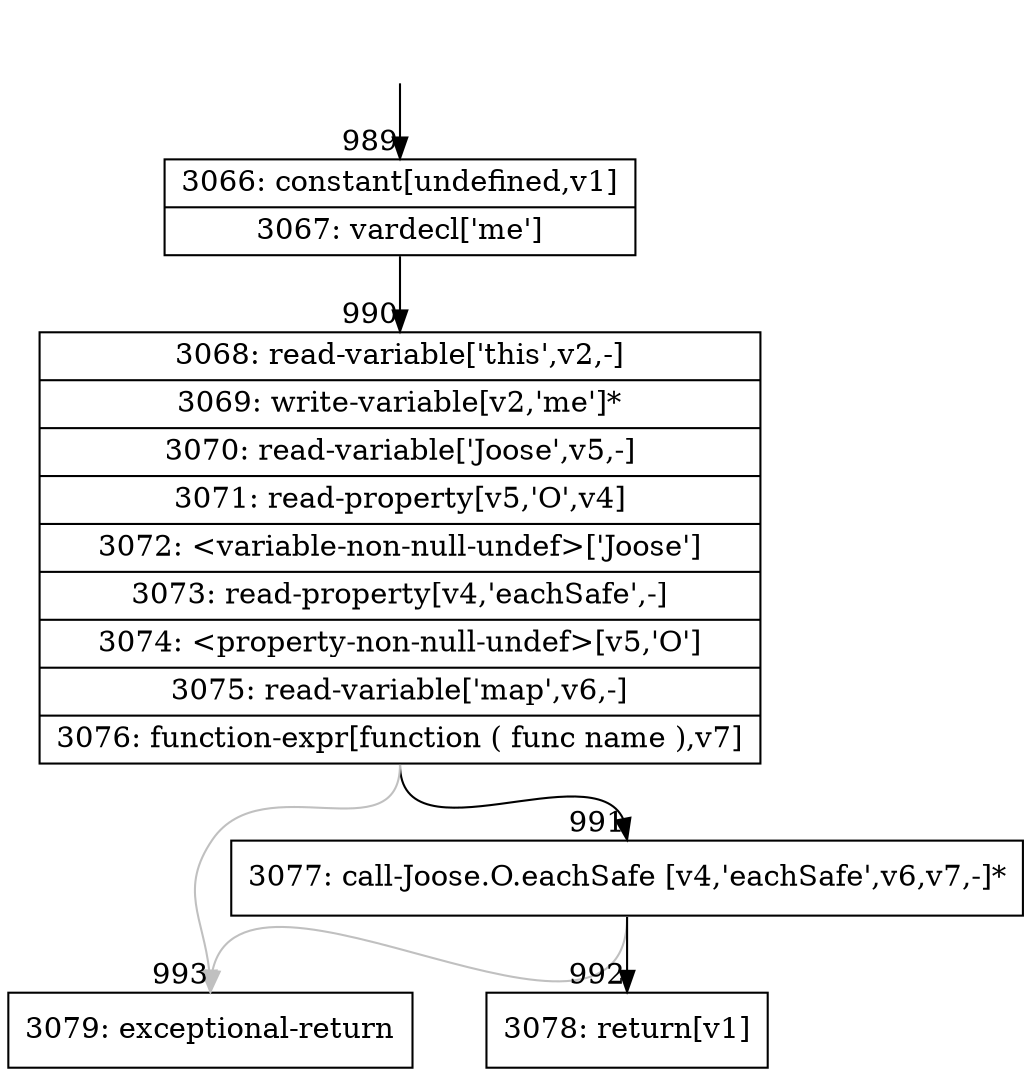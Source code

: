 digraph {
rankdir="TD"
BB_entry116[shape=none,label=""];
BB_entry116 -> BB989 [tailport=s, headport=n, headlabel="    989"]
BB989 [shape=record label="{3066: constant[undefined,v1]|3067: vardecl['me']}" ] 
BB989 -> BB990 [tailport=s, headport=n, headlabel="      990"]
BB990 [shape=record label="{3068: read-variable['this',v2,-]|3069: write-variable[v2,'me']*|3070: read-variable['Joose',v5,-]|3071: read-property[v5,'O',v4]|3072: \<variable-non-null-undef\>['Joose']|3073: read-property[v4,'eachSafe',-]|3074: \<property-non-null-undef\>[v5,'O']|3075: read-variable['map',v6,-]|3076: function-expr[function ( func name ),v7]}" ] 
BB990 -> BB991 [tailport=s, headport=n, headlabel="      991"]
BB990 -> BB993 [tailport=s, headport=n, color=gray, headlabel="      993"]
BB991 [shape=record label="{3077: call-Joose.O.eachSafe [v4,'eachSafe',v6,v7,-]*}" ] 
BB991 -> BB992 [tailport=s, headport=n, headlabel="      992"]
BB991 -> BB993 [tailport=s, headport=n, color=gray]
BB992 [shape=record label="{3078: return[v1]}" ] 
BB993 [shape=record label="{3079: exceptional-return}" ] 
//#$~ 1146
}
